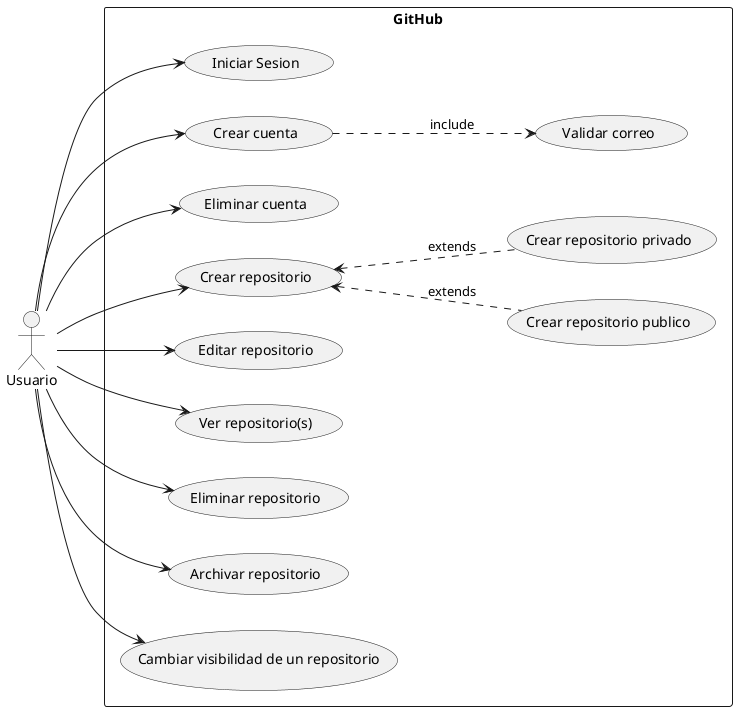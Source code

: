 @startuml "Casos de Github"
left to right direction
actor "Usuario" as usuario
rectangle GitHub {
    usecase "Iniciar Sesion" as CU0
    usecase "Crear cuenta" as CU1
    usecase "Validar correo" as CU2
    usecase "Eliminar cuenta" as CU3
    usecase "Crear repositorio" as CU4
    usecase "Crear repositorio publico" as CU5
    usecase "Crear repositorio privado" as CU6
    usecase "Editar repositorio" as CU7
    usecase "Ver repositorio(s)" as CU8
    usecase "Eliminar repositorio" as CU9
    usecase "Archivar repositorio" as CU10
    usecase "Cambiar visibilidad de un repositorio" as CU11
}
usuario --> CU0
usuario --> CU1
usuario --> CU3
usuario --> CU4
usuario --> CU7
usuario --> CU8
usuario --> CU9
usuario --> CU10
usuario --> CU11
CU4 <.. CU5 : extends
CU4 <.. CU6 : extends
CU1 ..> CU2 : include
@enduml

